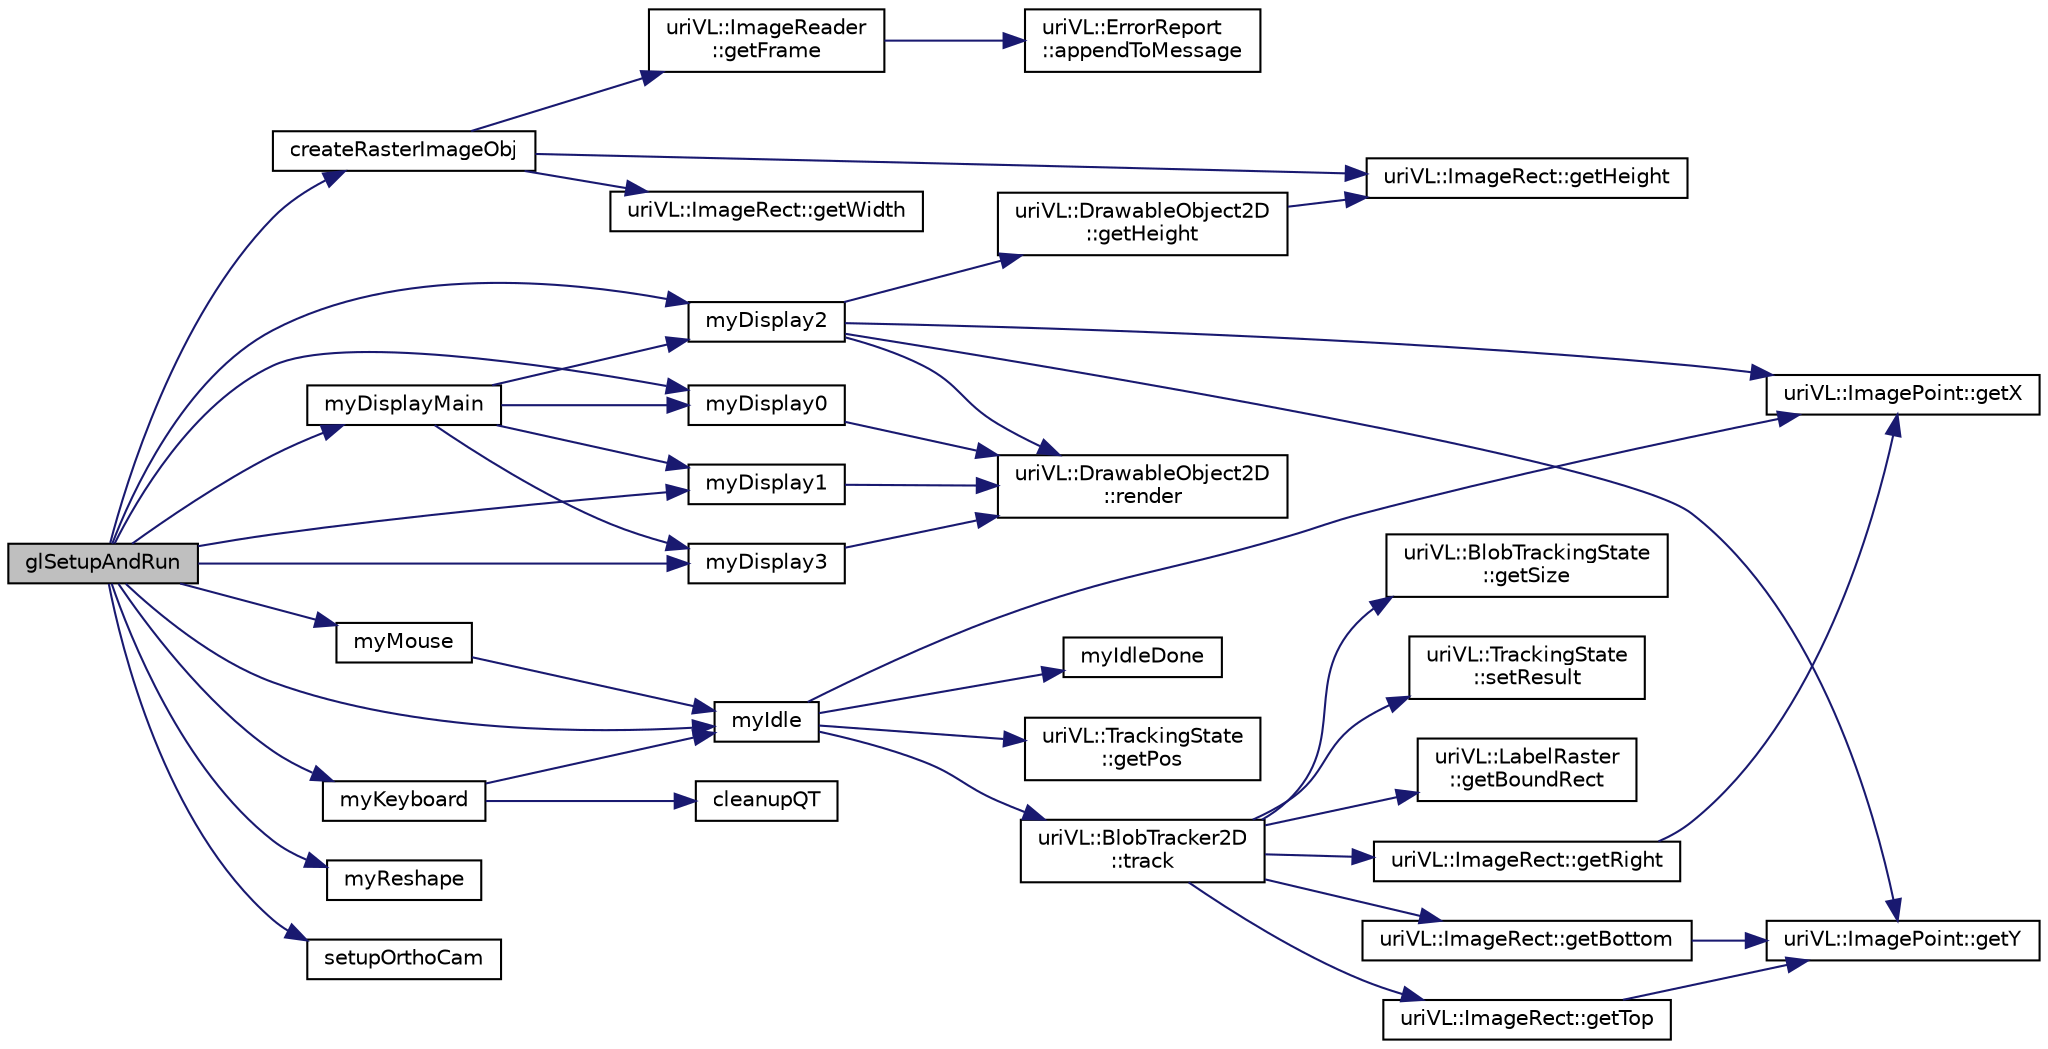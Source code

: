 digraph "glSetupAndRun"
{
  edge [fontname="Helvetica",fontsize="10",labelfontname="Helvetica",labelfontsize="10"];
  node [fontname="Helvetica",fontsize="10",shape=record];
  rankdir="LR";
  Node1 [label="glSetupAndRun",height=0.2,width=0.4,color="black", fillcolor="grey75", style="filled", fontcolor="black"];
  Node1 -> Node2 [color="midnightblue",fontsize="10",style="solid",fontname="Helvetica"];
  Node2 [label="createRasterImageObj",height=0.2,width=0.4,color="black", fillcolor="white", style="filled",URL="$Tracking2D__main_8cpp.html#ac85cb0ad2757c794788cef3bea1b268e"];
  Node2 -> Node3 [color="midnightblue",fontsize="10",style="solid",fontname="Helvetica"];
  Node3 [label="uriVL::ImageReader\l::getFrame",height=0.2,width=0.4,color="black", fillcolor="white", style="filled",URL="$classuriVL_1_1ImageReader.html#a1b063b6fc4451a0c59547f387085c0e1",tooltip="Get an image frame from the preselected source. "];
  Node3 -> Node4 [color="midnightblue",fontsize="10",style="solid",fontname="Helvetica"];
  Node4 [label="uriVL::ErrorReport\l::appendToMessage",height=0.2,width=0.4,color="black", fillcolor="white", style="filled",URL="$classuriVL_1_1ErrorReport.html#a65100d12091947d1df26c38f48058569",tooltip="Appends a string to the error message. "];
  Node2 -> Node5 [color="midnightblue",fontsize="10",style="solid",fontname="Helvetica"];
  Node5 [label="uriVL::ImageRect::getHeight",height=0.2,width=0.4,color="black", fillcolor="white", style="filled",URL="$classuriVL_1_1ImageRect.html#aa757d85ab5d5230bc0ca53f5960e14f3",tooltip="Returns the height of the rectangle. "];
  Node2 -> Node6 [color="midnightblue",fontsize="10",style="solid",fontname="Helvetica"];
  Node6 [label="uriVL::ImageRect::getWidth",height=0.2,width=0.4,color="black", fillcolor="white", style="filled",URL="$classuriVL_1_1ImageRect.html#a1081dc6f638b33ebf30d0a43d51289ef",tooltip="Returns the width of the rectangle. "];
  Node1 -> Node7 [color="midnightblue",fontsize="10",style="solid",fontname="Helvetica"];
  Node7 [label="myDisplay0",height=0.2,width=0.4,color="black", fillcolor="white", style="filled",URL="$Tracking2D__main_8cpp.html#a203e370232115e0fd93fae4a255d9d7d"];
  Node7 -> Node8 [color="midnightblue",fontsize="10",style="solid",fontname="Helvetica"];
  Node8 [label="uriVL::DrawableObject2D\l::render",height=0.2,width=0.4,color="black", fillcolor="white", style="filled",URL="$classuriVL_1_1DrawableObject2D.html#ac8e503cfade891e7ac2a25467cb7d24a",tooltip="Renders the object at the default depth and (0, 0) location. "];
  Node1 -> Node9 [color="midnightblue",fontsize="10",style="solid",fontname="Helvetica"];
  Node9 [label="myDisplay1",height=0.2,width=0.4,color="black", fillcolor="white", style="filled",URL="$Tracking2D__main_8cpp.html#a7af0867a250b60f1375c843341bc40b6"];
  Node9 -> Node8 [color="midnightblue",fontsize="10",style="solid",fontname="Helvetica"];
  Node1 -> Node10 [color="midnightblue",fontsize="10",style="solid",fontname="Helvetica"];
  Node10 [label="myDisplay2",height=0.2,width=0.4,color="black", fillcolor="white", style="filled",URL="$Tracking2D__main_8cpp.html#a77634c375a18c94063bc5f225fdd2c6b"];
  Node10 -> Node11 [color="midnightblue",fontsize="10",style="solid",fontname="Helvetica"];
  Node11 [label="uriVL::DrawableObject2D\l::getHeight",height=0.2,width=0.4,color="black", fillcolor="white", style="filled",URL="$classuriVL_1_1DrawableObject2D.html#a0fa48af9667c5a4b53bd2a9bf0eea240",tooltip="Returns the number of rows for the image. "];
  Node11 -> Node5 [color="midnightblue",fontsize="10",style="solid",fontname="Helvetica"];
  Node10 -> Node8 [color="midnightblue",fontsize="10",style="solid",fontname="Helvetica"];
  Node10 -> Node12 [color="midnightblue",fontsize="10",style="solid",fontname="Helvetica"];
  Node12 [label="uriVL::ImagePoint::getX",height=0.2,width=0.4,color="black", fillcolor="white", style="filled",URL="$classuriVL_1_1ImagePoint.html#a4845eb34e164c8dffd9b366cf61f3f5b",tooltip="Returns the point&#39;s x coordinate. "];
  Node10 -> Node13 [color="midnightblue",fontsize="10",style="solid",fontname="Helvetica"];
  Node13 [label="uriVL::ImagePoint::getY",height=0.2,width=0.4,color="black", fillcolor="white", style="filled",URL="$classuriVL_1_1ImagePoint.html#a4edda1ad5b1f3b39db3ac200dfddf016",tooltip="Returns the point&#39;s y coordinate. "];
  Node1 -> Node14 [color="midnightblue",fontsize="10",style="solid",fontname="Helvetica"];
  Node14 [label="myDisplay3",height=0.2,width=0.4,color="black", fillcolor="white", style="filled",URL="$Tracking2D__main_8cpp.html#aefcbd7b72ee22e422927277f895f0d06"];
  Node14 -> Node8 [color="midnightblue",fontsize="10",style="solid",fontname="Helvetica"];
  Node1 -> Node15 [color="midnightblue",fontsize="10",style="solid",fontname="Helvetica"];
  Node15 [label="myDisplayMain",height=0.2,width=0.4,color="black", fillcolor="white", style="filled",URL="$Tracking2D__main_8cpp.html#af86ee6d7809b6842c4e285d141d718a7"];
  Node15 -> Node7 [color="midnightblue",fontsize="10",style="solid",fontname="Helvetica"];
  Node15 -> Node9 [color="midnightblue",fontsize="10",style="solid",fontname="Helvetica"];
  Node15 -> Node10 [color="midnightblue",fontsize="10",style="solid",fontname="Helvetica"];
  Node15 -> Node14 [color="midnightblue",fontsize="10",style="solid",fontname="Helvetica"];
  Node1 -> Node16 [color="midnightblue",fontsize="10",style="solid",fontname="Helvetica"];
  Node16 [label="myIdle",height=0.2,width=0.4,color="black", fillcolor="white", style="filled",URL="$Tracking2D__main_8cpp.html#a8b6b5874f18eb288af28f2ea8dc37afd"];
  Node16 -> Node17 [color="midnightblue",fontsize="10",style="solid",fontname="Helvetica"];
  Node17 [label="uriVL::BlobTracker2D\l::track",height=0.2,width=0.4,color="black", fillcolor="white", style="filled",URL="$classuriVL_1_1BlobTracker2D.html#a84d333c8a54cc8b903ef1c613771abe2"];
  Node17 -> Node18 [color="midnightblue",fontsize="10",style="solid",fontname="Helvetica"];
  Node18 [label="uriVL::LabelRaster\l::getBoundRect",height=0.2,width=0.4,color="black", fillcolor="white", style="filled",URL="$classuriVL_1_1LabelRaster.html#af143d20cc3b0f8896ea4e4c76e42ce46",tooltip="Returns the label raster&#39;s bounding rectangle. "];
  Node17 -> Node19 [color="midnightblue",fontsize="10",style="solid",fontname="Helvetica"];
  Node19 [label="uriVL::ImageRect::getRight",height=0.2,width=0.4,color="black", fillcolor="white", style="filled",URL="$classuriVL_1_1ImageRect.html#a89884bd1866a1b7ffb67d4cc1ec1a052",tooltip="Returns the maximum x coordinate of the rectangle. "];
  Node19 -> Node12 [color="midnightblue",fontsize="10",style="solid",fontname="Helvetica"];
  Node17 -> Node20 [color="midnightblue",fontsize="10",style="solid",fontname="Helvetica"];
  Node20 [label="uriVL::ImageRect::getBottom",height=0.2,width=0.4,color="black", fillcolor="white", style="filled",URL="$classuriVL_1_1ImageRect.html#acb34c902550ecb25f7fa6ffb620aea71",tooltip="Returns the maximum y coordinate of the rectangle. "];
  Node20 -> Node13 [color="midnightblue",fontsize="10",style="solid",fontname="Helvetica"];
  Node17 -> Node21 [color="midnightblue",fontsize="10",style="solid",fontname="Helvetica"];
  Node21 [label="uriVL::ImageRect::getTop",height=0.2,width=0.4,color="black", fillcolor="white", style="filled",URL="$classuriVL_1_1ImageRect.html#a2715b0a7b291354fd839a95ece0e0aba",tooltip="Returns the minimum y coordinate of the rectangle. "];
  Node21 -> Node13 [color="midnightblue",fontsize="10",style="solid",fontname="Helvetica"];
  Node17 -> Node22 [color="midnightblue",fontsize="10",style="solid",fontname="Helvetica"];
  Node22 [label="uriVL::BlobTrackingState\l::getSize",height=0.2,width=0.4,color="black", fillcolor="white", style="filled",URL="$classuriVL_1_1BlobTrackingState.html#a0d3b2117d47ae055486c756d8ef278af",tooltip="get the size of the blob "];
  Node17 -> Node23 [color="midnightblue",fontsize="10",style="solid",fontname="Helvetica"];
  Node23 [label="uriVL::TrackingState\l::setResult",height=0.2,width=0.4,color="black", fillcolor="white", style="filled",URL="$classuriVL_1_1TrackingState.html#abb07e4e140f51414149a3b6735fb58a5",tooltip="set tracking result "];
  Node16 -> Node24 [color="midnightblue",fontsize="10",style="solid",fontname="Helvetica"];
  Node24 [label="uriVL::TrackingState\l::getPos",height=0.2,width=0.4,color="black", fillcolor="white", style="filled",URL="$classuriVL_1_1TrackingState.html#a00a2021bf2969596941434f48bea56c3",tooltip="get the position in state information "];
  Node16 -> Node12 [color="midnightblue",fontsize="10",style="solid",fontname="Helvetica"];
  Node16 -> Node25 [color="midnightblue",fontsize="10",style="solid",fontname="Helvetica"];
  Node25 [label="myIdleDone",height=0.2,width=0.4,color="black", fillcolor="white", style="filled",URL="$Tracking2D__main_8cpp.html#aecb76b76a1aa99390ebe7615612927dd"];
  Node1 -> Node26 [color="midnightblue",fontsize="10",style="solid",fontname="Helvetica"];
  Node26 [label="myKeyboard",height=0.2,width=0.4,color="black", fillcolor="white", style="filled",URL="$Tracking2D__main_8cpp.html#a2380242ef771b5a0d59cce4a680dc9df"];
  Node26 -> Node27 [color="midnightblue",fontsize="10",style="solid",fontname="Helvetica"];
  Node27 [label="cleanupQT",height=0.2,width=0.4,color="black", fillcolor="white", style="filled",URL="$Tracking2D__main_8cpp.html#aacd0165f2c23bad146febb560c1b2c9c"];
  Node26 -> Node16 [color="midnightblue",fontsize="10",style="solid",fontname="Helvetica"];
  Node1 -> Node28 [color="midnightblue",fontsize="10",style="solid",fontname="Helvetica"];
  Node28 [label="myMouse",height=0.2,width=0.4,color="black", fillcolor="white", style="filled",URL="$Tracking2D__main_8cpp.html#a9bc4be0bf730d5bb02788a3969a9cdfa"];
  Node28 -> Node16 [color="midnightblue",fontsize="10",style="solid",fontname="Helvetica"];
  Node1 -> Node29 [color="midnightblue",fontsize="10",style="solid",fontname="Helvetica"];
  Node29 [label="myReshape",height=0.2,width=0.4,color="black", fillcolor="white", style="filled",URL="$Tracking2D__main_8cpp.html#ae659bda7aa3ae9f52f7fed05f3c900fb"];
  Node1 -> Node30 [color="midnightblue",fontsize="10",style="solid",fontname="Helvetica"];
  Node30 [label="setupOrthoCam",height=0.2,width=0.4,color="black", fillcolor="white", style="filled",URL="$Tracking2D__main_8cpp.html#a63754419aeda022dcd6db14eaddd530f"];
}
